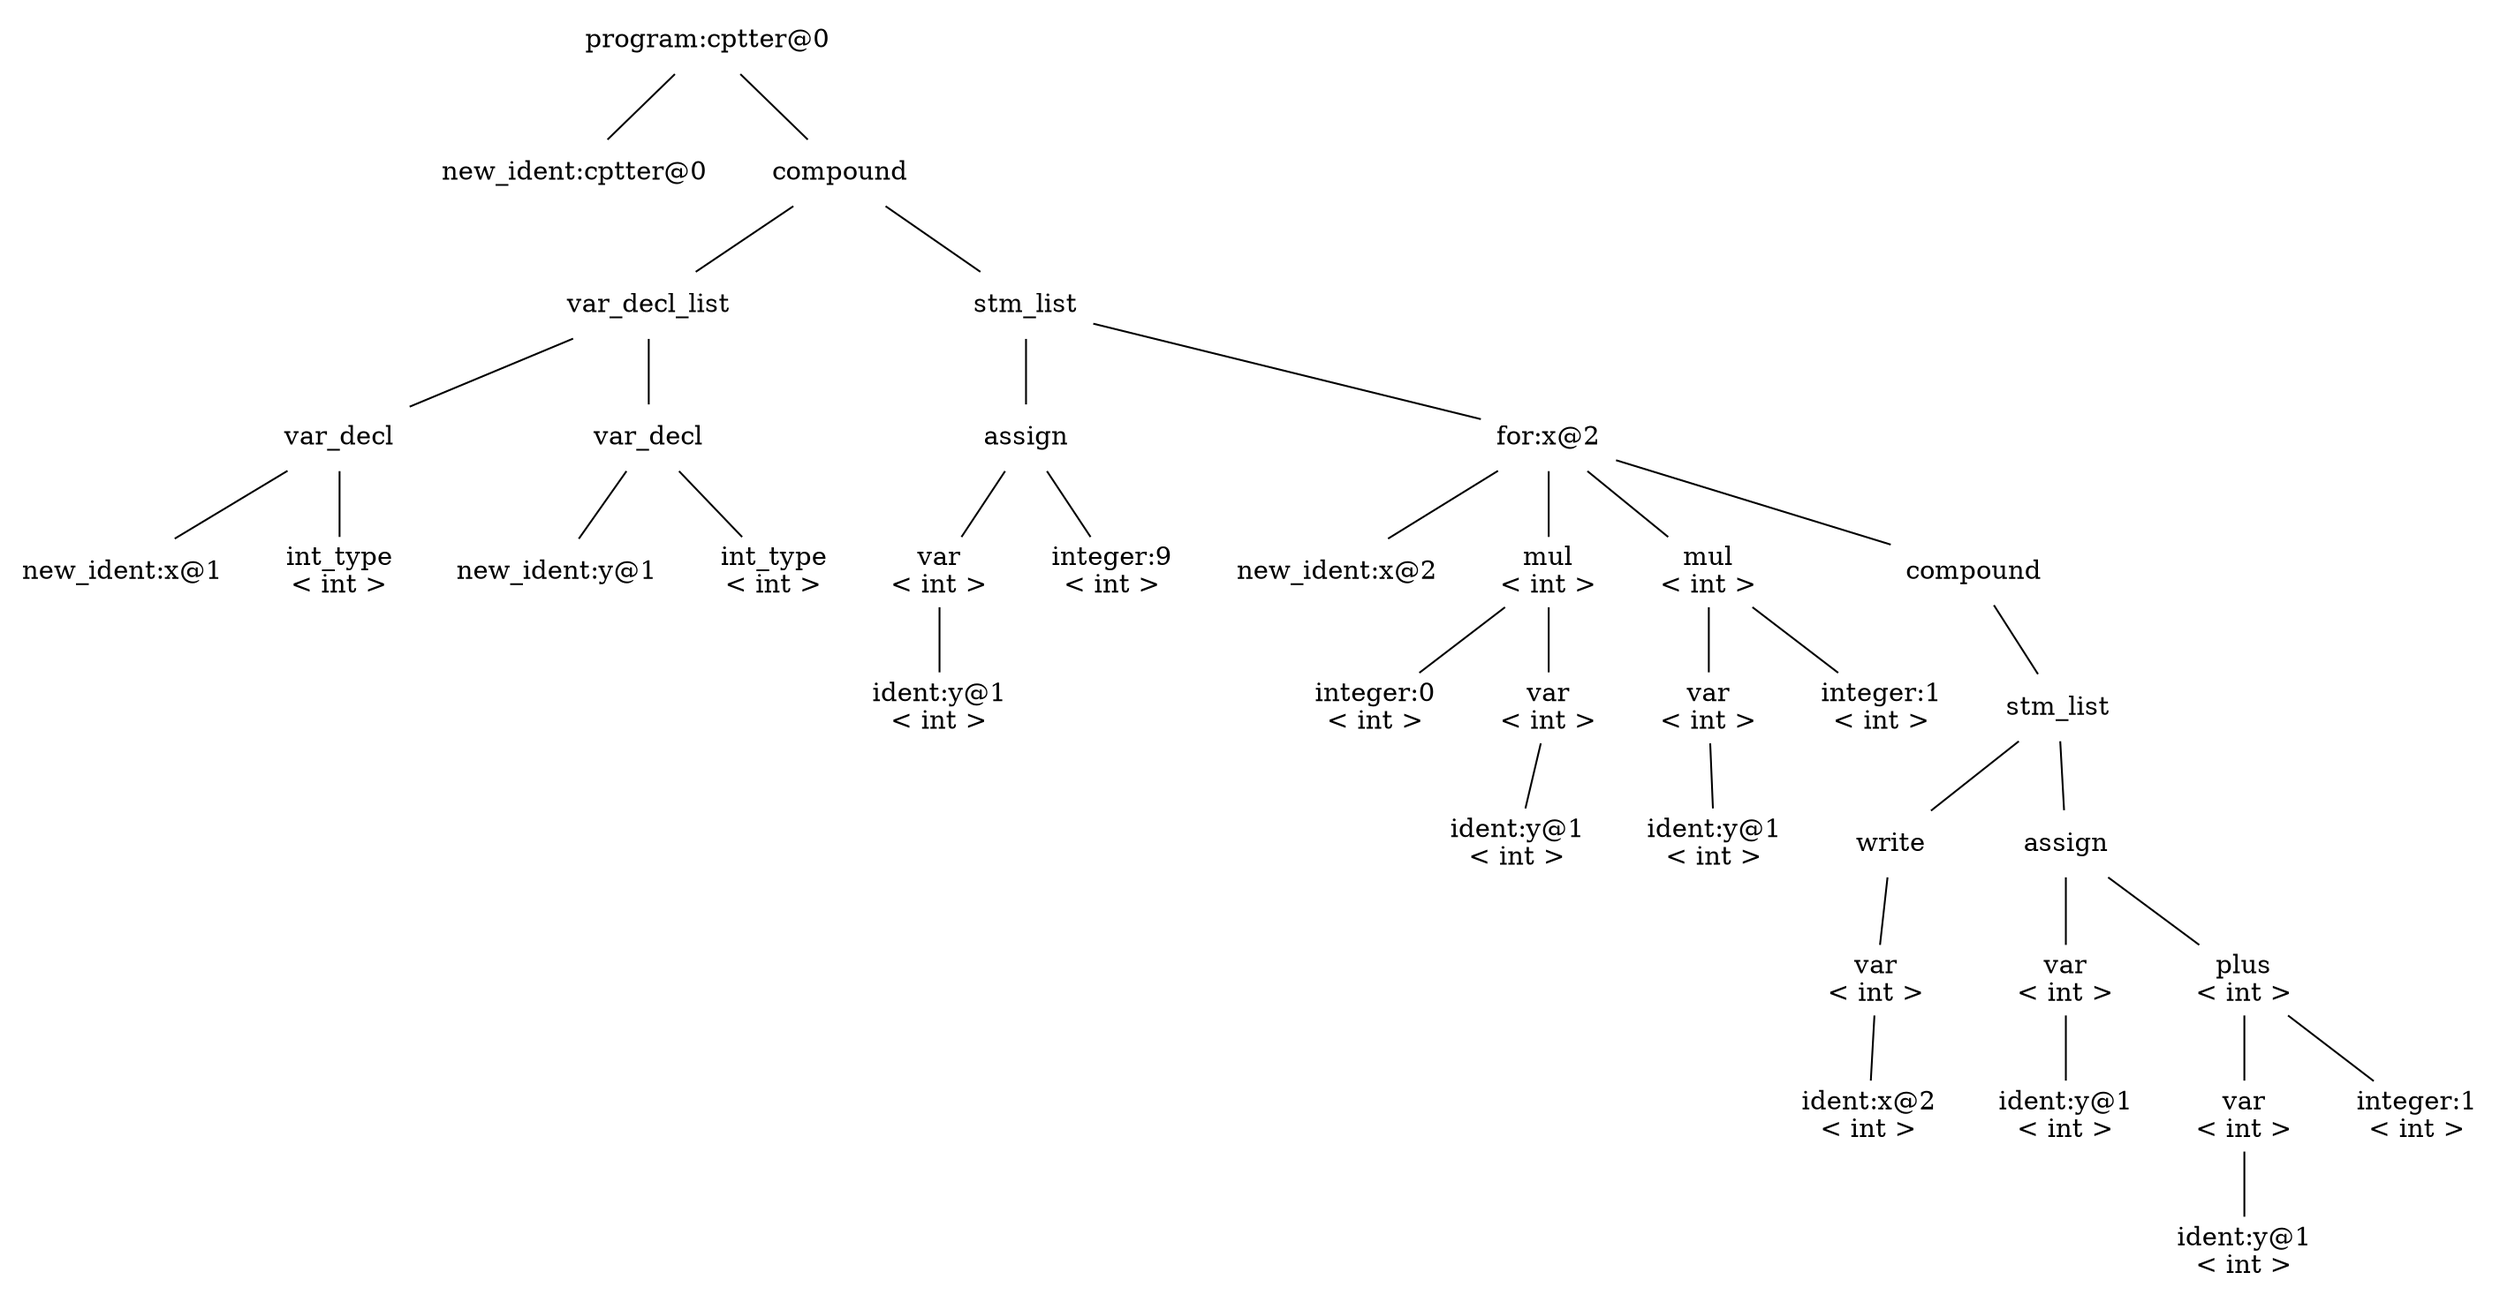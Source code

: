 digraph ast3_cptter {
size="20,20"
node [shape=plaintext]
edge [dir=none]
n36 [label="program:cptter@0"]
n0 [label="new_ident:cptter@0"]

n36 -> n0;
n35 [label="compound"]
n7 [label="var_decl_list"]
n3 [label="var_decl"]
n1 [label="new_ident:x@1"]

n3 -> n1;
n2 [label="int_type\n< int >"]

n3 -> n2;

n7 -> n3;
n6 [label="var_decl"]
n4 [label="new_ident:y@1"]

n6 -> n4;
n5 [label="int_type\n< int >"]

n6 -> n5;

n7 -> n6;

n35 -> n7;
n34 [label="stm_list"]
n11 [label="assign"]
n9 [label="var\n< int >"]
n8 [label="ident:y@1\n< int >"]

n9 -> n8;

n11 -> n9;
n10 [label="integer:9\n< int >"]

n11 -> n10;

n34 -> n11;
n33 [label="for:x@2"]
n12 [label="new_ident:x@2"]

n33 -> n12;
n16 [label="mul\n< int >"]
n13 [label="integer:0\n< int >"]

n16 -> n13;
n15 [label="var\n< int >"]
n14 [label="ident:y@1\n< int >"]

n15 -> n14;

n16 -> n15;

n33 -> n16;
n20 [label="mul\n< int >"]
n18 [label="var\n< int >"]
n17 [label="ident:y@1\n< int >"]

n18 -> n17;

n20 -> n18;
n19 [label="integer:1\n< int >"]

n20 -> n19;

n33 -> n20;
n32 [label="compound"]
n31 [label="stm_list"]
n23 [label="write"]
n22 [label="var\n< int >"]
n21 [label="ident:x@2\n< int >"]

n22 -> n21;

n23 -> n22;

n31 -> n23;
n30 [label="assign"]
n25 [label="var\n< int >"]
n24 [label="ident:y@1\n< int >"]

n25 -> n24;

n30 -> n25;
n29 [label="plus\n< int >"]
n27 [label="var\n< int >"]
n26 [label="ident:y@1\n< int >"]

n27 -> n26;

n29 -> n27;
n28 [label="integer:1\n< int >"]

n29 -> n28;

n30 -> n29;

n31 -> n30;

n32 -> n31;

n33 -> n32;

n34 -> n33;

n35 -> n34;

n36 -> n35;
}
